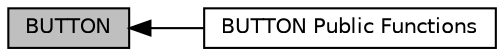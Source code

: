 digraph "BUTTON"
{
  edge [fontname="Helvetica",fontsize="10",labelfontname="Helvetica",labelfontsize="10"];
  node [fontname="Helvetica",fontsize="10",shape=box];
  rankdir=LR;
  Node1 [label="BUTTON",height=0.2,width=0.4,color="black", fillcolor="grey75", style="filled", fontcolor="black",tooltip="This package provides the core capabilities for input buttons functions."];
  Node2 [label="BUTTON Public Functions",height=0.2,width=0.4,color="black", fillcolor="white", style="filled",URL="$d2/df5/group__BUTTON__Public__Functions.html",tooltip=" "];
  Node1->Node2 [shape=plaintext, dir="back", style="solid"];
}
